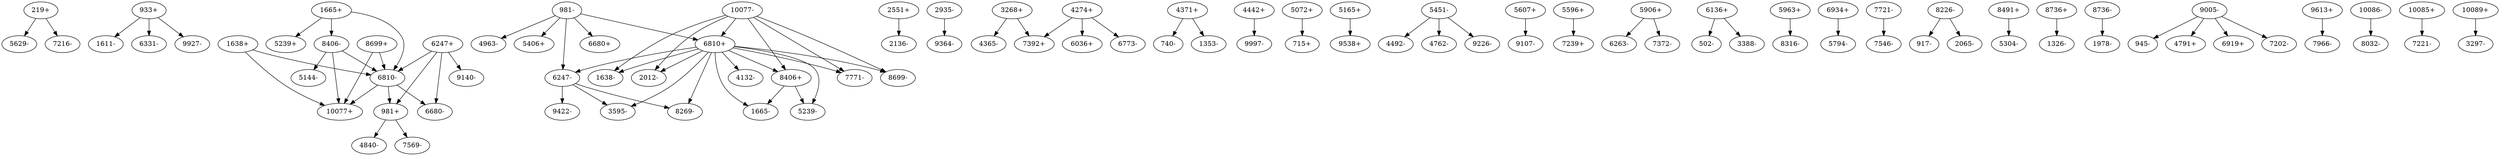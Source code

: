 digraph dist {
graph [k=40 s=200 n=1]
"219+" -> "5629-" [d=343 e=68.7 n=1]
"219+" -> "7216-" [d=97 e=68.7 n=1]
"933+" -> "1611-" [d=49 e=39.6 n=3]
"981+" -> "4840-" [d=122 e=48.6 n=2]
"933+" -> "6331-" [d=316 e=48.6 n=2]
"981+" -> "7569-" [d=365 e=48.6 n=2]
"1665+" -> "5239+" [d=143 e=48.6 n=2]
"1638+" -> "6810-" [d=321 e=48.6 n=2]
"1665+" -> "6810-" [d=76 e=48.6 n=2]
"933+" -> "9927-" [d=-39 e=48.6 n=2]
"981-" -> "4963-" [d=70 e=68.7 n=1]
"1638+" -> "10077+" [d=348 e=68.7 n=1]
"981-" -> "5406+" [d=34 e=68.7 n=1]
"1665+" -> "8406-" [d=370 e=68.7 n=1]
"981-" -> "6247-" [d=298 e=68.7 n=1]
"2551+" -> "2136-" [d=105 e=30.7 n=5]
"2935-" -> "9364-" [d=67 e=34.3 n=4]
"981-" -> "6680+" [d=55 e=30.7 n=5]
"3268+" -> "4365-" [d=-39 e=48.6 n=2]
"3268+" -> "7392+" [d=-39 e=68.7 n=1]
"981-" -> "6810+" [d=396 e=68.7 n=1]
"4274+" -> "6036+" [d=-39 e=48.6 n=2]
"4371+" -> "740-" [d=60 e=34.3 n=4]
"4442+" -> "9997-" [d=43 e=26.0 n=7]
"4274+" -> "6773-" [d=109 e=68.7 n=1]
"4371+" -> "1353-" [d=64 e=48.6 n=2]
"4274+" -> "7392+" [d=-39 e=68.7 n=1]
"5072+" -> "715+" [d=13 e=34.3 n=4]
"5165+" -> "9538+" [d=78 e=68.7 n=1]
"5451-" -> "4492-" [d=20 e=30.7 n=5]
"5607+" -> "9107-" [d=87 e=34.3 n=4]
"5596+" -> "7239+" [d=361 e=68.7 n=1]
"5906+" -> "6263-" [d=79 e=48.6 n=2]
"6136+" -> "502-" [d=-39 e=68.7 n=1]
"5963+" -> "8316-" [d=65 e=34.3 n=4]
"5451-" -> "4762-" [d=-39 e=39.6 n=3]
"6247+" -> "981+" [d=298 e=68.7 n=1]
"5906+" -> "7372-" [d=44 e=34.3 n=4]
"6136+" -> "3388-" [d=44 e=39.6 n=3]
"5451-" -> "9226-" [d=72 e=68.7 n=1]
"6247+" -> "6680-" [d=60 e=48.6 n=2]
"6810+" -> "1638-" [d=321 e=48.6 n=2]
"6934+" -> "5794-" [d=50 e=28.0 n=6]
"6247+" -> "6810-" [d=297 e=68.7 n=1]
"6810+" -> "1665-" [d=76 e=48.6 n=2]
"6247+" -> "9140-" [d=360 e=68.7 n=1]
"6810+" -> "2012-" [d=56 e=48.6 n=2]
"7721-" -> "7546-" [d=50 e=68.7 n=1]
"6810+" -> "3595-" [d=110 e=68.7 n=1]
"6247-" -> "3595-" [d=219 e=68.7 n=1]
"6247-" -> "8269-" [d=24 e=68.7 n=1]
"6810+" -> "4132-" [d=191 e=68.7 n=1]
"8226-" -> "917-" [d=-39 e=68.7 n=1]
"6247-" -> "9422-" [d=202 e=68.7 n=1]
"8406+" -> "1665-" [d=370 e=68.7 n=1]
"8491+" -> "5304-" [d=114 e=34.3 n=4]
"6810+" -> "5239-" [d=98 e=48.6 n=2]
"8226-" -> "2065-" [d=322 e=68.7 n=1]
"8699+" -> "6810-" [d=262 e=68.7 n=1]
"8736+" -> "1326-" [d=62 e=30.7 n=5]
"6810+" -> "6247-" [d=297 e=68.7 n=1]
"8406+" -> "5239-" [d=363 e=68.7 n=1]
"8699+" -> "10077+" [d=345 e=68.7 n=1]
"6810+" -> "7771-" [d=227 e=68.7 n=1]
"8736-" -> "1978-" [d=121 e=68.7 n=1]
"8406-" -> "5144-" [d=358 e=68.7 n=1]
"9005-" -> "945-" [d=420 e=68.7 n=1]
"6810+" -> "8269-" [d=94 e=48.6 n=2]
"9613+" -> "7966-" [d=58 e=26.0 n=7]
"8406-" -> "6810-" [d=266 e=68.7 n=1]
"9005-" -> "4791+" [d=-39 e=68.7 n=1]
"10086-" -> "8032-" [d=42 e=68.7 n=1]
"6810+" -> "8406+" [d=266 e=68.7 n=1]
"10077-" -> "1638-" [d=348 e=68.7 n=1]
"10085+" -> "7221-" [d=316 e=48.6 n=2]
"9005-" -> "6919+" [d=131 e=68.7 n=1]
"8406-" -> "10077+" [d=373 e=68.7 n=1]
"10089+" -> "3297-" [d=-39 e=39.6 n=3]
"6810+" -> "8699-" [d=262 e=68.7 n=1]
"10077-" -> "2012-" [d=325 e=68.7 n=1]
"9005-" -> "7202-" [d=106 e=68.7 n=1]
"6810-" -> "981+" [d=396 e=68.7 n=1]
"10077-" -> "6810+" [d=323 e=68.7 n=1]
"6810-" -> "6680-" [d=144 e=68.7 n=1]
"10077-" -> "7771-" [d=130 e=68.7 n=1]
"6810-" -> "10077+" [d=323 e=68.7 n=1]
"10077-" -> "8406+" [d=373 e=68.7 n=1]
"10077-" -> "8699-" [d=345 e=68.7 n=1]
}
